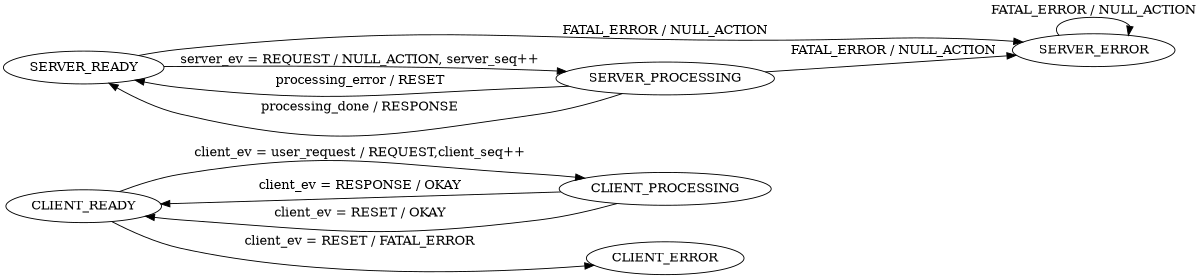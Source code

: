 digraph G {
rankdir = LR;
size = "8,5"
	subgraph cluster_0 {
		//style=filled;
		//color=lightgrey;
		//node [style=filled,color=white];
		//SERVER_READY -> SERVER_PROCESSING -> SERVER_ERROR;
		label = "Server";
	}

	subgraph cluster_1 {
		//node [style=filled];
		//CLIENT_READY -> CLIENT_PROCESSING -> CLIENT_ERROR;
		//label = "process #2";
		//color=blue
        label = "client"
	}
	
    CLIENT_READY -> CLIENT_PROCESSING [label="client_ev = user_request / REQUEST,client_seq++"] //ct1 
    CLIENT_PROCESSING -> CLIENT_READY [label="client_ev = RESPONSE / OKAY"] //ct2 
    CLIENT_PROCESSING -> CLIENT_READY [label = "client_ev = RESET / OKAY"] //ct3; 
    CLIENT_READY -> CLIENT_ERROR [label="client_ev = RESET / FATAL_ERROR"] //ct4

    SERVER_READY -> SERVER_ERROR [label="FATAL_ERROR / NULL_ACTION"] //st1
	SERVER_READY -> SERVER_PROCESSING [label="server_ev = REQUEST / NULL_ACTION, server_seq++"] //st2 
    SERVER_PROCESSING -> SERVER_READY [label="processing_error / RESET"] //st3 
    SERVER_PROCESSING -> SERVER_READY [label="processing_done / RESPONSE"] //st4 
    SERVER_PROCESSING -> SERVER_ERROR [label="FATAL_ERROR / NULL_ACTION"] //st5
    SERVER_ERROR -> SERVER_ERROR [label="FATAL_ERROR / NULL_ACTION"] //st6
}